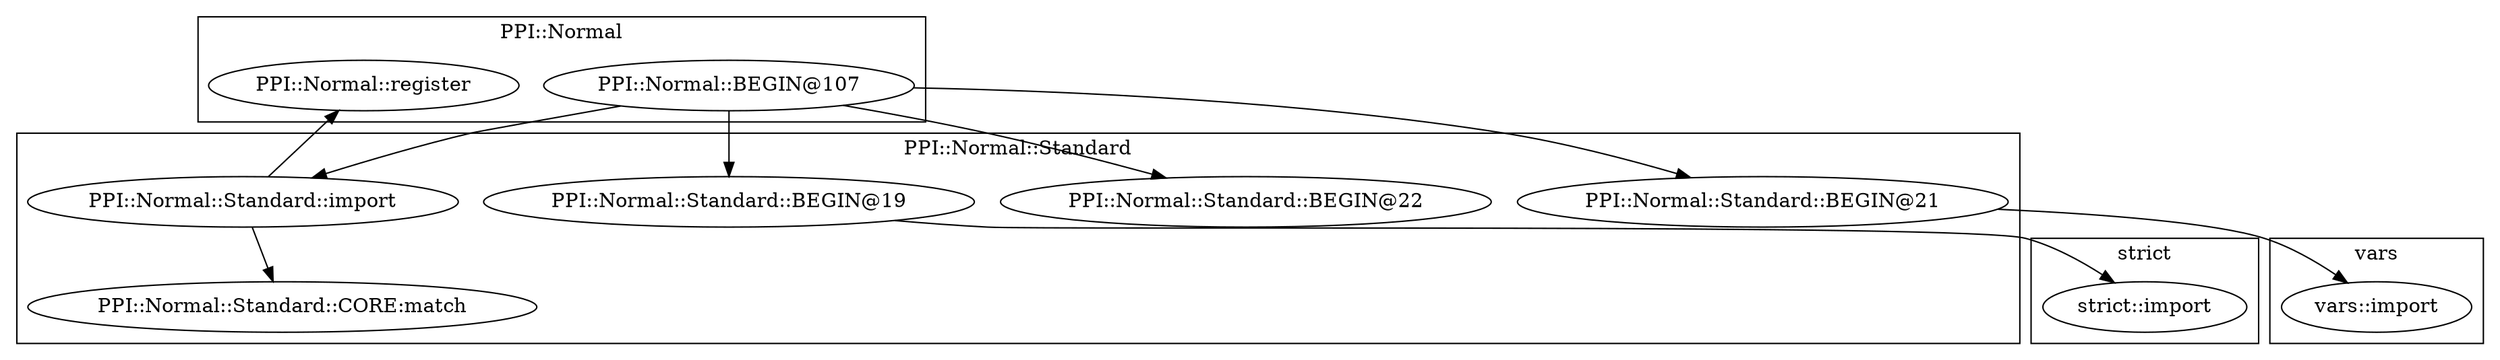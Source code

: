 digraph {
graph [overlap=false]
subgraph cluster_PPI_Normal {
	label="PPI::Normal";
	"PPI::Normal::BEGIN@107";
	"PPI::Normal::register";
}
subgraph cluster_PPI_Normal_Standard {
	label="PPI::Normal::Standard";
	"PPI::Normal::Standard::BEGIN@22";
	"PPI::Normal::Standard::import";
	"PPI::Normal::Standard::BEGIN@19";
	"PPI::Normal::Standard::BEGIN@21";
	"PPI::Normal::Standard::CORE:match";
}
subgraph cluster_vars {
	label="vars";
	"vars::import";
}
subgraph cluster_strict {
	label="strict";
	"strict::import";
}
"PPI::Normal::BEGIN@107" -> "PPI::Normal::Standard::import";
"PPI::Normal::BEGIN@107" -> "PPI::Normal::Standard::BEGIN@22";
"PPI::Normal::Standard::BEGIN@19" -> "strict::import";
"PPI::Normal::Standard::BEGIN@21" -> "vars::import";
"PPI::Normal::BEGIN@107" -> "PPI::Normal::Standard::BEGIN@21";
"PPI::Normal::Standard::import" -> "PPI::Normal::Standard::CORE:match";
"PPI::Normal::BEGIN@107" -> "PPI::Normal::Standard::BEGIN@19";
"PPI::Normal::Standard::import" -> "PPI::Normal::register";
}
